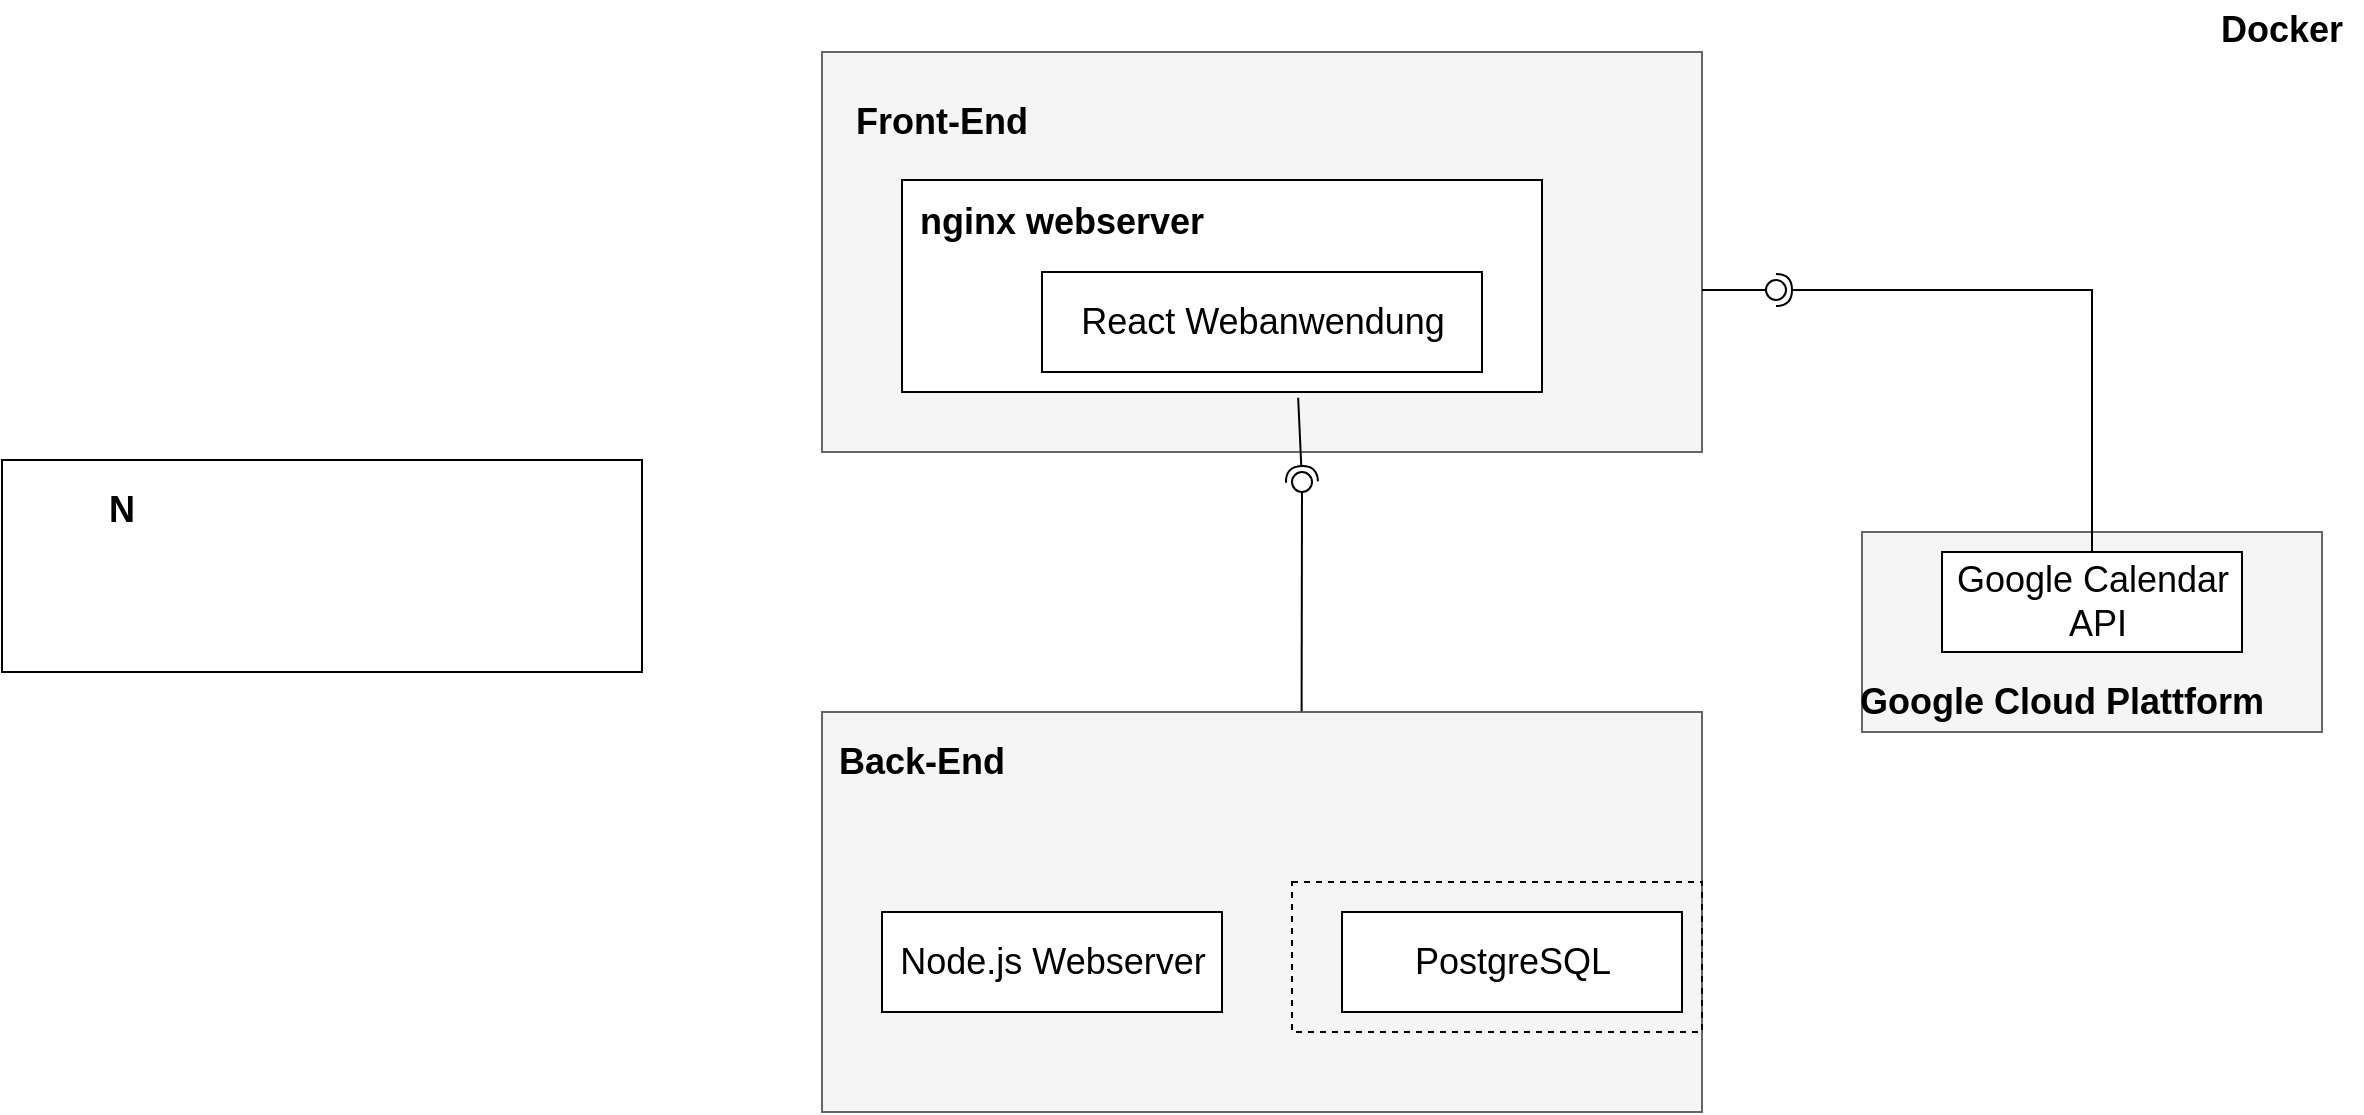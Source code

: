 <mxfile version="13.3.1" type="device"><diagram id="AqaPDnXsd2vlhUmiCNCr" name="Page-1"><mxGraphModel dx="3334" dy="1412" grid="1" gridSize="10" guides="1" tooltips="1" connect="1" arrows="1" fold="1" page="1" pageScale="1" pageWidth="1800" pageHeight="1169" math="0" shadow="0"><root><mxCell id="0"/><mxCell id="1" parent="0"/><mxCell id="yMTjqOJNmAmJLwzWXwF5-2" value="" style="rounded=0;whiteSpace=wrap;html=1;fillColor=#f5f5f5;strokeColor=#666666;fontColor=#333333;" vertex="1" parent="1"><mxGeometry x="80" y="120" width="440" height="200" as="geometry"/></mxCell><mxCell id="yMTjqOJNmAmJLwzWXwF5-22" value="" style="html=1;fontSize=18;" vertex="1" parent="1"><mxGeometry x="120" y="184" width="320" height="106" as="geometry"/></mxCell><mxCell id="yMTjqOJNmAmJLwzWXwF5-11" value="" style="rounded=0;whiteSpace=wrap;html=1;fillColor=#f5f5f5;strokeColor=#666666;fontColor=#333333;" vertex="1" parent="1"><mxGeometry x="600" y="360" width="230" height="100" as="geometry"/></mxCell><mxCell id="yMTjqOJNmAmJLwzWXwF5-3" value="" style="rounded=0;whiteSpace=wrap;html=1;fillColor=#f5f5f5;strokeColor=#666666;fontColor=#333333;" vertex="1" parent="1"><mxGeometry x="80" y="450" width="440" height="200" as="geometry"/></mxCell><mxCell id="yMTjqOJNmAmJLwzWXwF5-4" value="" style="rounded=0;orthogonalLoop=1;jettySize=auto;html=1;endArrow=none;endFill=0;exitX=0.545;exitY=-0.002;exitDx=0;exitDy=0;exitPerimeter=0;" edge="1" target="yMTjqOJNmAmJLwzWXwF5-6" parent="1" source="yMTjqOJNmAmJLwzWXwF5-3"><mxGeometry relative="1" as="geometry"><mxPoint x="300" y="335" as="sourcePoint"/></mxGeometry></mxCell><mxCell id="yMTjqOJNmAmJLwzWXwF5-5" value="" style="rounded=0;orthogonalLoop=1;jettySize=auto;html=1;endArrow=halfCircle;endFill=0;entryX=0.5;entryY=0.5;entryDx=0;entryDy=0;endSize=6;strokeWidth=1;exitX=0.619;exitY=1.027;exitDx=0;exitDy=0;exitPerimeter=0;" edge="1" target="yMTjqOJNmAmJLwzWXwF5-6" parent="1" source="yMTjqOJNmAmJLwzWXwF5-22"><mxGeometry relative="1" as="geometry"><mxPoint x="340" y="335" as="sourcePoint"/></mxGeometry></mxCell><mxCell id="yMTjqOJNmAmJLwzWXwF5-6" value="" style="ellipse;whiteSpace=wrap;html=1;fontFamily=Helvetica;fontSize=12;fontColor=#000000;align=center;strokeColor=#000000;fillColor=#ffffff;points=[];aspect=fixed;resizable=0;" vertex="1" parent="1"><mxGeometry x="315" y="330" width="10" height="10" as="geometry"/></mxCell><mxCell id="yMTjqOJNmAmJLwzWXwF5-7" value="" style="rounded=0;orthogonalLoop=1;jettySize=auto;html=1;endArrow=none;endFill=0;" edge="1" target="yMTjqOJNmAmJLwzWXwF5-9" parent="1"><mxGeometry relative="1" as="geometry"><mxPoint x="520" y="239" as="sourcePoint"/></mxGeometry></mxCell><mxCell id="yMTjqOJNmAmJLwzWXwF5-8" value="" style="rounded=0;orthogonalLoop=1;jettySize=auto;html=1;endArrow=halfCircle;endFill=0;entryX=0.5;entryY=0.5;entryDx=0;entryDy=0;endSize=6;strokeWidth=1;exitX=0.5;exitY=0;exitDx=0;exitDy=0;" edge="1" target="yMTjqOJNmAmJLwzWXwF5-9" parent="1" source="yMTjqOJNmAmJLwzWXwF5-17"><mxGeometry relative="1" as="geometry"><mxPoint x="577" y="239" as="sourcePoint"/><Array as="points"><mxPoint x="715" y="239"/></Array></mxGeometry></mxCell><mxCell id="yMTjqOJNmAmJLwzWXwF5-9" value="" style="ellipse;whiteSpace=wrap;html=1;fontFamily=Helvetica;fontSize=12;fontColor=#000000;align=center;strokeColor=#000000;fillColor=#ffffff;points=[];aspect=fixed;resizable=0;" vertex="1" parent="1"><mxGeometry x="552" y="234" width="10" height="10" as="geometry"/></mxCell><mxCell id="yMTjqOJNmAmJLwzWXwF5-12" value="Front-End" style="text;align=center;fontStyle=1;verticalAlign=middle;spacingLeft=3;spacingRight=3;strokeColor=none;rotatable=0;points=[[0,0.5],[1,0.5]];portConstraint=eastwest;fontSize=18;" vertex="1" parent="1"><mxGeometry x="100" y="140" width="80" height="26" as="geometry"/></mxCell><mxCell id="yMTjqOJNmAmJLwzWXwF5-15" value="Back-End" style="text;align=center;fontStyle=1;verticalAlign=middle;spacingLeft=3;spacingRight=3;strokeColor=none;rotatable=0;points=[[0,0.5],[1,0.5]];portConstraint=eastwest;fontSize=18;" vertex="1" parent="1"><mxGeometry x="90" y="460" width="80" height="26" as="geometry"/></mxCell><mxCell id="yMTjqOJNmAmJLwzWXwF5-16" value="Google Cloud Plattform" style="text;align=center;fontStyle=1;verticalAlign=middle;spacingLeft=3;spacingRight=3;strokeColor=none;rotatable=0;points=[[0,0.5],[1,0.5]];portConstraint=eastwest;fontSize=18;" vertex="1" parent="1"><mxGeometry x="660" y="430" width="80" height="26" as="geometry"/></mxCell><mxCell id="yMTjqOJNmAmJLwzWXwF5-17" value="Google Calendar&lt;br&gt;&amp;nbsp;API" style="html=1;fontSize=18;" vertex="1" parent="1"><mxGeometry x="640" y="370" width="150" height="50" as="geometry"/></mxCell><mxCell id="yMTjqOJNmAmJLwzWXwF5-18" value="React Webanwendung" style="html=1;fontSize=18;" vertex="1" parent="1"><mxGeometry x="190" y="230" width="220" height="50" as="geometry"/></mxCell><mxCell id="yMTjqOJNmAmJLwzWXwF5-19" value="Node.js Webserver" style="html=1;fontSize=18;" vertex="1" parent="1"><mxGeometry x="110" y="550" width="170" height="50" as="geometry"/></mxCell><mxCell id="yMTjqOJNmAmJLwzWXwF5-21" value="Docker" style="text;align=center;fontStyle=1;verticalAlign=middle;spacingLeft=3;spacingRight=3;strokeColor=none;rotatable=0;points=[[0,0.5],[1,0.5]];portConstraint=eastwest;fontSize=18;" vertex="1" parent="1"><mxGeometry x="770" y="94" width="80" height="26" as="geometry"/></mxCell><mxCell id="yMTjqOJNmAmJLwzWXwF5-23" value="nginx webserver" style="text;align=center;fontStyle=1;verticalAlign=middle;spacingLeft=3;spacingRight=3;strokeColor=none;rotatable=0;points=[[0,0.5],[1,0.5]];portConstraint=eastwest;dashed=1;fillColor=none;fontSize=18;" vertex="1" parent="1"><mxGeometry x="120" y="190" width="160" height="26" as="geometry"/></mxCell><mxCell id="yMTjqOJNmAmJLwzWXwF5-24" value="PostgreSQL" style="html=1;fontSize=18;" vertex="1" parent="1"><mxGeometry x="340" y="550" width="170" height="50" as="geometry"/></mxCell><mxCell id="yMTjqOJNmAmJLwzWXwF5-25" value="" style="html=1;dashed=1;fillColor=none;fontSize=18;" vertex="1" parent="1"><mxGeometry x="315" y="535" width="205" height="75" as="geometry"/></mxCell><mxCell id="yMTjqOJNmAmJLwzWXwF5-26" value="" style="html=1;fontSize=18;" vertex="1" parent="1"><mxGeometry x="-330" y="324" width="320" height="106" as="geometry"/></mxCell><mxCell id="yMTjqOJNmAmJLwzWXwF5-27" value="N" style="text;align=center;fontStyle=1;verticalAlign=middle;spacingLeft=3;spacingRight=3;strokeColor=none;rotatable=0;points=[[0,0.5],[1,0.5]];portConstraint=eastwest;fontSize=18;" vertex="1" parent="1"><mxGeometry x="-310" y="334" width="80" height="26" as="geometry"/></mxCell></root></mxGraphModel></diagram></mxfile>
